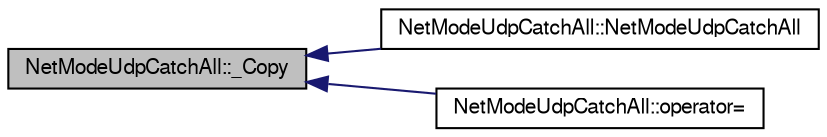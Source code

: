 digraph G
{
  edge [fontname="FreeSans",fontsize="10",labelfontname="FreeSans",labelfontsize="10"];
  node [fontname="FreeSans",fontsize="10",shape=record];
  rankdir=LR;
  Node1 [label="NetModeUdpCatchAll::_Copy",height=0.2,width=0.4,color="black", fillcolor="grey75", style="filled" fontcolor="black"];
  Node1 -> Node2 [dir=back,color="midnightblue",fontsize="10",style="solid",fontname="FreeSans"];
  Node2 [label="NetModeUdpCatchAll::NetModeUdpCatchAll",height=0.2,width=0.4,color="black", fillcolor="white", style="filled",URL="$class_net_mode_udp_catch_all.html#af57dcd2731c4695473b1e492db61f3d2"];
  Node1 -> Node3 [dir=back,color="midnightblue",fontsize="10",style="solid",fontname="FreeSans"];
  Node3 [label="NetModeUdpCatchAll::operator=",height=0.2,width=0.4,color="black", fillcolor="white", style="filled",URL="$class_net_mode_udp_catch_all.html#ae6f49327f5ee096131088bd57ae243eb"];
}
